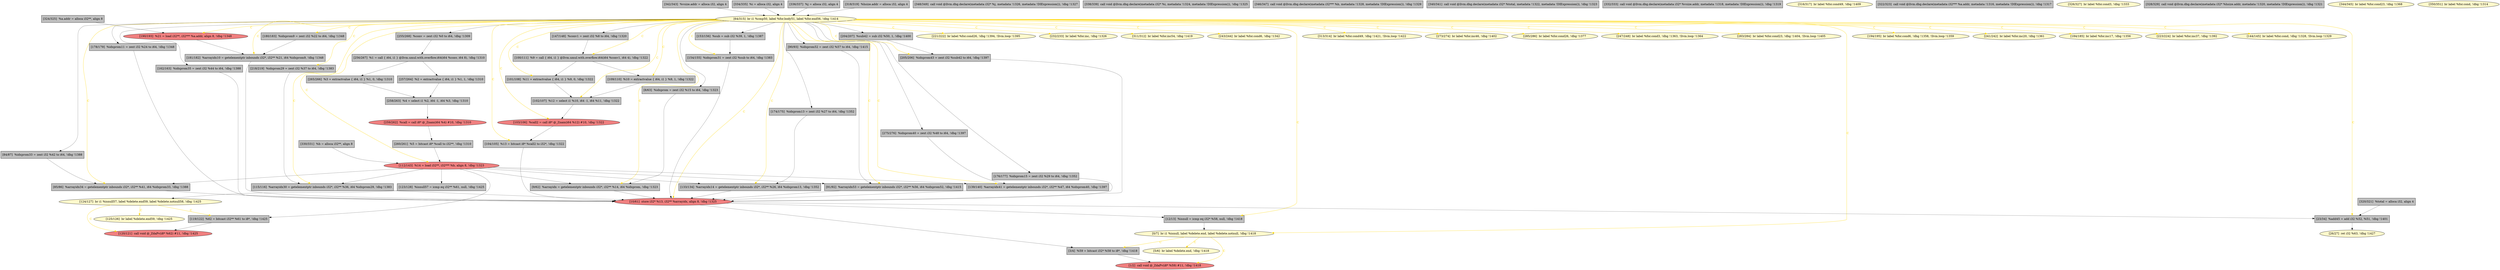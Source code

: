 
digraph G {


node535 [fillcolor=grey,label="[90/93]  %idxprom52 = zext i32 %57 to i64, !dbg !1415",shape=rectangle,style=filled ]
node534 [fillcolor=grey,label="[153/156]  %sub = sub i32 %39, 1, !dbg !1387",shape=rectangle,style=filled ]
node532 [fillcolor=lightcoral,label="[103/106]  %call2 = call i8* @_Znam(i64 %12) #10, !dbg !1322",shape=ellipse,style=filled ]
node487 [fillcolor=lemonchiffon,label="[0/7]  br i1 %isnull, label %delete.end, label %delete.notnull, !dbg !1418",shape=ellipse,style=filled ]
node503 [fillcolor=lemonchiffon,label="[221/222]  br label %for.cond26, !dbg !1394, !llvm.loop !1395",shape=ellipse,style=filled ]
node530 [fillcolor=lemonchiffon,label="[124/127]  br i1 %isnull57, label %delete.end59, label %delete.notnull58, !dbg !1425",shape=ellipse,style=filled ]
node472 [fillcolor=grey,label="[115/116]  %arrayidx30 = getelementptr inbounds i32*, i32** %36, i64 %idxprom29, !dbg !1383",shape=rectangle,style=filled ]
node488 [fillcolor=grey,label="[265/266]  %3 = extractvalue { i64, i1 } %1, 0, !dbg !1310",shape=rectangle,style=filled ]
node485 [fillcolor=lemonchiffon,label="[232/233]  br label %for.inc, !dbg !1326",shape=ellipse,style=filled ]
node501 [fillcolor=lemonchiffon,label="[311/312]  br label %for.inc54, !dbg !1419",shape=ellipse,style=filled ]
node484 [fillcolor=lemonchiffon,label="[26/27]  ret i32 %63, !dbg !1427",shape=ellipse,style=filled ]
node482 [fillcolor=lemonchiffon,label="[243/244]  br label %for.cond6, !dbg !1342",shape=ellipse,style=filled ]
node479 [fillcolor=grey,label="[100/111]  %9 = call { i64, i1 } @llvm.umul.with.overflow.i64(i64 %conv1, i64 4), !dbg !1322",shape=rectangle,style=filled ]
node477 [fillcolor=lightcoral,label="[120/121]  call void @_ZdaPv(i8* %62) #11, !dbg !1425",shape=ellipse,style=filled ]
node454 [fillcolor=grey,label="[9/62]  %arrayidx = getelementptr inbounds i32*, i32** %14, i64 %idxprom, !dbg !1323",shape=rectangle,style=filled ]
node498 [fillcolor=grey,label="[330/331]  %b = alloca i32**, align 8",shape=rectangle,style=filled ]
node475 [fillcolor=lemonchiffon,label="[313/314]  br label %for.cond49, !dbg !1421, !llvm.loop !1422",shape=ellipse,style=filled ]
node486 [fillcolor=grey,label="[3/4]  %59 = bitcast i32* %58 to i8*, !dbg !1418",shape=rectangle,style=filled ]
node478 [fillcolor=grey,label="[348/349]  call void @llvm.dbg.declare(metadata i32* %j, metadata !1326, metadata !DIExpression()), !dbg !1327",shape=rectangle,style=filled ]
node473 [fillcolor=grey,label="[338/339]  call void @llvm.dbg.declare(metadata i32* %i, metadata !1324, metadata !DIExpression()), !dbg !1325",shape=rectangle,style=filled ]
node471 [fillcolor=lemonchiffon,label="[273/274]  br label %for.inc46, !dbg !1402",shape=ellipse,style=filled ]
node480 [fillcolor=grey,label="[123/128]  %isnull57 = icmp eq i32** %61, null, !dbg !1425",shape=rectangle,style=filled ]
node470 [fillcolor=grey,label="[180/183]  %idxprom9 = zext i32 %22 to i64, !dbg !1348",shape=rectangle,style=filled ]
node458 [fillcolor=lemonchiffon,label="[285/286]  br label %for.cond26, !dbg !1377",shape=ellipse,style=filled ]
node491 [fillcolor=lemonchiffon,label="[247/248]  br label %for.cond3, !dbg !1363, !llvm.loop !1364",shape=ellipse,style=filled ]
node483 [fillcolor=lemonchiffon,label="[283/284]  br label %for.cond23, !dbg !1404, !llvm.loop !1405",shape=ellipse,style=filled ]
node457 [fillcolor=grey,label="[342/343]  %vsize.addr = alloca i32, align 4",shape=rectangle,style=filled ]
node460 [fillcolor=grey,label="[346/347]  call void @llvm.dbg.declare(metadata i32*** %b, metadata !1328, metadata !DIExpression()), !dbg !1329",shape=rectangle,style=filled ]
node481 [fillcolor=lightcoral,label="[259/262]  %call = call i8* @_Znam(i64 %4) #10, !dbg !1310",shape=ellipse,style=filled ]
node518 [fillcolor=grey,label="[23/34]  %add45 = add i32 %52, %51, !dbg !1401",shape=rectangle,style=filled ]
node476 [fillcolor=grey,label="[154/155]  %idxprom31 = zext i32 %sub to i64, !dbg !1383",shape=rectangle,style=filled ]
node514 [fillcolor=grey,label="[340/341]  call void @llvm.dbg.declare(metadata i32* %total, metadata !1322, metadata !DIExpression()), !dbg !1323",shape=rectangle,style=filled ]
node455 [fillcolor=grey,label="[84/87]  %idxprom33 = zext i32 %42 to i64, !dbg !1388",shape=rectangle,style=filled ]
node459 [fillcolor=grey,label="[332/333]  call void @llvm.dbg.declare(metadata i32* %vsize.addr, metadata !1318, metadata !DIExpression()), !dbg !1319",shape=rectangle,style=filled ]
node464 [fillcolor=grey,label="[256/267]  %1 = call { i64, i1 } @llvm.umul.with.overflow.i64(i64 %conv, i64 8), !dbg !1310",shape=rectangle,style=filled ]
node531 [fillcolor=grey,label="[102/107]  %12 = select i1 %10, i64 -1, i64 %11, !dbg !1322",shape=rectangle,style=filled ]
node469 [fillcolor=lemonchiffon,label="[64/315]  br i1 %cmp50, label %for.body51, label %for.end56, !dbg !1414",shape=ellipse,style=filled ]
node462 [fillcolor=grey,label="[275/276]  %idxprom40 = zext i32 %48 to i64, !dbg !1397",shape=rectangle,style=filled ]
node456 [fillcolor=grey,label="[91/92]  %arrayidx53 = getelementptr inbounds i32*, i32** %56, i64 %idxprom52, !dbg !1415",shape=rectangle,style=filled ]
node466 [fillcolor=grey,label="[133/134]  %arrayidx14 = getelementptr inbounds i32*, i32** %26, i64 %idxprom13, !dbg !1352",shape=rectangle,style=filled ]
node520 [fillcolor=lemonchiffon,label="[194/195]  br label %for.cond6, !dbg !1358, !llvm.loop !1359",shape=ellipse,style=filled ]
node461 [fillcolor=lemonchiffon,label="[125/126]  br label %delete.end59, !dbg !1425",shape=ellipse,style=filled ]
node467 [fillcolor=grey,label="[334/335]  %i = alloca i32, align 4",shape=rectangle,style=filled ]
node527 [fillcolor=grey,label="[147/148]  %conv1 = zext i32 %8 to i64, !dbg !1320",shape=rectangle,style=filled ]
node474 [fillcolor=grey,label="[139/140]  %arrayidx41 = getelementptr inbounds i32*, i32** %47, i64 %idxprom40, !dbg !1397",shape=rectangle,style=filled ]
node492 [fillcolor=lemonchiffon,label="[241/242]  br label %for.inc20, !dbg !1361",shape=ellipse,style=filled ]
node465 [fillcolor=grey,label="[8/63]  %idxprom = zext i32 %15 to i64, !dbg !1323",shape=rectangle,style=filled ]
node468 [fillcolor=lemonchiffon,label="[316/317]  br label %for.cond49, !dbg !1409",shape=ellipse,style=filled ]
node515 [fillcolor=grey,label="[218/219]  %idxprom29 = zext i32 %37 to i64, !dbg !1383",shape=rectangle,style=filled ]
node489 [fillcolor=lemonchiffon,label="[5/6]  br label %delete.end, !dbg !1418",shape=ellipse,style=filled ]
node521 [fillcolor=lemonchiffon,label="[184/185]  br label %for.inc17, !dbg !1356",shape=ellipse,style=filled ]
node490 [fillcolor=grey,label="[322/323]  call void @llvm.dbg.declare(metadata i32*** %a.addr, metadata !1316, metadata !DIExpression()), !dbg !1317",shape=rectangle,style=filled ]
node493 [fillcolor=grey,label="[260/261]  %5 = bitcast i8* %call to i32**, !dbg !1310",shape=rectangle,style=filled ]
node513 [fillcolor=grey,label="[320/321]  %total = alloca i32, align 4",shape=rectangle,style=filled ]
node526 [fillcolor=grey,label="[176/177]  %idxprom15 = zext i32 %29 to i64, !dbg !1352",shape=rectangle,style=filled ]
node502 [fillcolor=lemonchiffon,label="[223/224]  br label %for.inc37, !dbg !1392",shape=ellipse,style=filled ]
node494 [fillcolor=grey,label="[119/122]  %62 = bitcast i32** %61 to i8*, !dbg !1425",shape=rectangle,style=filled ]
node496 [fillcolor=grey,label="[109/110]  %10 = extractvalue { i64, i1 } %9, 1, !dbg !1322",shape=rectangle,style=filled ]
node519 [fillcolor=grey,label="[205/206]  %idxprom43 = zext i32 %sub42 to i64, !dbg !1397",shape=rectangle,style=filled ]
node497 [fillcolor=lightcoral,label="[1/2]  call void @_ZdaPv(i8* %59) #11, !dbg !1418",shape=ellipse,style=filled ]
node453 [fillcolor=lightcoral,label="[10/61]  store i32* %13, i32** %arrayidx, align 8, !dbg !1325",shape=ellipse,style=filled ]
node495 [fillcolor=grey,label="[101/108]  %11 = extractvalue { i64, i1 } %9, 0, !dbg !1322",shape=rectangle,style=filled ]
node499 [fillcolor=lemonchiffon,label="[326/327]  br label %for.cond3, !dbg !1333",shape=ellipse,style=filled ]
node504 [fillcolor=grey,label="[328/329]  call void @llvm.dbg.declare(metadata i32* %hsize.addr, metadata !1320, metadata !DIExpression()), !dbg !1321",shape=rectangle,style=filled ]
node500 [fillcolor=grey,label="[258/263]  %4 = select i1 %2, i64 -1, i64 %3, !dbg !1310",shape=rectangle,style=filled ]
node506 [fillcolor=grey,label="[85/86]  %arrayidx34 = getelementptr inbounds i32*, i32** %41, i64 %idxprom33, !dbg !1388",shape=rectangle,style=filled ]
node505 [fillcolor=grey,label="[12/13]  %isnull = icmp eq i32* %58, null, !dbg !1418",shape=rectangle,style=filled ]
node507 [fillcolor=grey,label="[324/325]  %a.addr = alloca i32**, align 8",shape=rectangle,style=filled ]
node509 [fillcolor=grey,label="[255/268]  %conv = zext i32 %0 to i64, !dbg !1309",shape=rectangle,style=filled ]
node510 [fillcolor=grey,label="[336/337]  %j = alloca i32, align 4",shape=rectangle,style=filled ]
node511 [fillcolor=grey,label="[257/264]  %2 = extractvalue { i64, i1 } %1, 1, !dbg !1310",shape=rectangle,style=filled ]
node525 [fillcolor=grey,label="[178/179]  %idxprom11 = zext i32 %24 to i64, !dbg !1348",shape=rectangle,style=filled ]
node463 [fillcolor=grey,label="[318/319]  %hsize.addr = alloca i32, align 4",shape=rectangle,style=filled ]
node512 [fillcolor=lightcoral,label="[112/143]  %14 = load i32**, i32*** %b, align 8, !dbg !1323",shape=ellipse,style=filled ]
node523 [fillcolor=grey,label="[174/175]  %idxprom13 = zext i32 %27 to i64, !dbg !1352",shape=rectangle,style=filled ]
node516 [fillcolor=lemonchiffon,label="[344/345]  br label %for.cond23, !dbg !1368",shape=ellipse,style=filled ]
node517 [fillcolor=grey,label="[204/207]  %sub42 = sub i32 %50, 1, !dbg !1400",shape=rectangle,style=filled ]
node533 [fillcolor=grey,label="[162/163]  %idxprom35 = zext i32 %44 to i64, !dbg !1388",shape=rectangle,style=filled ]
node522 [fillcolor=lightcoral,label="[190/193]  %21 = load i32**, i32*** %a.addr, align 8, !dbg !1348",shape=ellipse,style=filled ]
node524 [fillcolor=grey,label="[181/182]  %arrayidx10 = getelementptr inbounds i32*, i32** %21, i64 %idxprom9, !dbg !1348",shape=rectangle,style=filled ]
node528 [fillcolor=lemonchiffon,label="[350/351]  br label %for.cond, !dbg !1314",shape=ellipse,style=filled ]
node508 [fillcolor=grey,label="[104/105]  %13 = bitcast i8* %call2 to i32*, !dbg !1322",shape=rectangle,style=filled ]
node529 [fillcolor=lemonchiffon,label="[144/145]  br label %for.cond, !dbg !1328, !llvm.loop !1329",shape=ellipse,style=filled ]

node479->node496 [style=solid,color=black,label="",penwidth=0.5,fontcolor=black ]
node465->node454 [style=solid,color=black,label="",penwidth=0.5,fontcolor=black ]
node469->node517 [style=solid,color=black,label="",penwidth=0.5,fontcolor=black ]
node479->node495 [style=solid,color=black,label="",penwidth=0.5,fontcolor=black ]
node464->node488 [style=solid,color=black,label="",penwidth=0.5,fontcolor=black ]
node512->node466 [style=solid,color=black,label="",penwidth=0.5,fontcolor=black ]
node506->node453 [style=solid,color=black,label="",penwidth=0.5,fontcolor=black ]
node469->node470 [style=solid,color=gold,label="C",penwidth=1.0,fontcolor=gold ]
node467->node469 [style=solid,color=black,label="",penwidth=0.5,fontcolor=black ]
node480->node530 [style=solid,color=black,label="",penwidth=0.5,fontcolor=black ]
node488->node500 [style=solid,color=black,label="",penwidth=0.5,fontcolor=black ]
node469->node495 [style=solid,color=gold,label="C",penwidth=1.0,fontcolor=gold ]
node469->node522 [style=solid,color=gold,label="C",penwidth=1.0,fontcolor=gold ]
node469->node520 [style=solid,color=gold,label="C",penwidth=1.0,fontcolor=gold ]
node509->node464 [style=solid,color=black,label="",penwidth=0.5,fontcolor=black ]
node469->node476 [style=solid,color=gold,label="C",penwidth=1.0,fontcolor=gold ]
node469->node454 [style=solid,color=gold,label="C",penwidth=1.0,fontcolor=gold ]
node469->node529 [style=solid,color=gold,label="C",penwidth=1.0,fontcolor=gold ]
node470->node524 [style=solid,color=black,label="",penwidth=0.5,fontcolor=black ]
node532->node508 [style=solid,color=black,label="",penwidth=0.5,fontcolor=black ]
node469->node515 [style=solid,color=gold,label="C",penwidth=1.0,fontcolor=gold ]
node469->node485 [style=solid,color=gold,label="C",penwidth=1.0,fontcolor=gold ]
node469->node487 [style=solid,color=gold,label="C",penwidth=1.0,fontcolor=gold ]
node462->node474 [style=solid,color=black,label="",penwidth=0.5,fontcolor=black ]
node469->node534 [style=solid,color=black,label="",penwidth=0.5,fontcolor=black ]
node524->node453 [style=solid,color=black,label="",penwidth=0.5,fontcolor=black ]
node469->node482 [style=solid,color=gold,label="C",penwidth=1.0,fontcolor=gold ]
node455->node506 [style=solid,color=black,label="",penwidth=0.5,fontcolor=black ]
node487->node486 [style=solid,color=gold,label="C",penwidth=1.0,fontcolor=gold ]
node469->node512 [style=solid,color=gold,label="C",penwidth=1.0,fontcolor=gold ]
node469->node527 [style=solid,color=black,label="",penwidth=0.5,fontcolor=black ]
node487->node497 [style=solid,color=gold,label="C",penwidth=1.0,fontcolor=gold ]
node512->node472 [style=solid,color=black,label="",penwidth=0.5,fontcolor=black ]
node469->node501 [style=solid,color=gold,label="C",penwidth=1.0,fontcolor=gold ]
node469->node466 [style=solid,color=gold,label="C",penwidth=1.0,fontcolor=gold ]
node510->node469 [style=solid,color=black,label="",penwidth=0.5,fontcolor=black ]
node469->node505 [style=solid,color=gold,label="C",penwidth=1.0,fontcolor=gold ]
node511->node500 [style=solid,color=black,label="",penwidth=0.5,fontcolor=black ]
node469->node455 [style=solid,color=black,label="",penwidth=0.5,fontcolor=black ]
node469->node492 [style=solid,color=gold,label="C",penwidth=1.0,fontcolor=gold ]
node515->node472 [style=solid,color=black,label="",penwidth=0.5,fontcolor=black ]
node500->node481 [style=solid,color=black,label="",penwidth=0.5,fontcolor=black ]
node469->node472 [style=solid,color=gold,label="C",penwidth=1.0,fontcolor=gold ]
node469->node474 [style=solid,color=gold,label="C",penwidth=1.0,fontcolor=gold ]
node525->node453 [style=solid,color=black,label="",penwidth=0.5,fontcolor=black ]
node469->node521 [style=solid,color=gold,label="C",penwidth=1.0,fontcolor=gold ]
node517->node519 [style=solid,color=black,label="",penwidth=0.5,fontcolor=black ]
node505->node487 [style=solid,color=black,label="",penwidth=0.5,fontcolor=black ]
node512->node474 [style=solid,color=black,label="",penwidth=0.5,fontcolor=black ]
node534->node476 [style=solid,color=black,label="",penwidth=0.5,fontcolor=black ]
node496->node531 [style=solid,color=black,label="",penwidth=0.5,fontcolor=black ]
node533->node453 [style=solid,color=black,label="",penwidth=0.5,fontcolor=black ]
node486->node497 [style=solid,color=black,label="",penwidth=0.5,fontcolor=black ]
node469->node496 [style=solid,color=gold,label="C",penwidth=1.0,fontcolor=gold ]
node498->node512 [style=solid,color=black,label="",penwidth=0.5,fontcolor=black ]
node513->node518 [style=solid,color=black,label="",penwidth=0.5,fontcolor=black ]
node454->node453 [style=solid,color=black,label="",penwidth=0.5,fontcolor=black ]
node476->node453 [style=solid,color=black,label="",penwidth=0.5,fontcolor=black ]
node512->node494 [style=solid,color=black,label="",penwidth=0.5,fontcolor=black ]
node469->node453 [style=solid,color=gold,label="C",penwidth=1.0,fontcolor=gold ]
node508->node453 [style=solid,color=black,label="",penwidth=0.5,fontcolor=black ]
node453->node486 [style=solid,color=black,label="",penwidth=0.5,fontcolor=black ]
node469->node491 [style=solid,color=gold,label="C",penwidth=1.0,fontcolor=gold ]
node474->node453 [style=solid,color=black,label="",penwidth=0.5,fontcolor=black ]
node519->node453 [style=solid,color=black,label="",penwidth=0.5,fontcolor=black ]
node469->node506 [style=solid,color=gold,label="C",penwidth=1.0,fontcolor=gold ]
node530->node461 [style=solid,color=gold,label="C",penwidth=1.0,fontcolor=gold ]
node531->node532 [style=solid,color=black,label="",penwidth=0.5,fontcolor=black ]
node512->node506 [style=solid,color=black,label="",penwidth=0.5,fontcolor=black ]
node530->node477 [style=solid,color=gold,label="C",penwidth=1.0,fontcolor=gold ]
node512->node456 [style=solid,color=black,label="",penwidth=0.5,fontcolor=black ]
node494->node477 [style=solid,color=black,label="",penwidth=0.5,fontcolor=black ]
node457->node469 [style=solid,color=black,label="",penwidth=0.5,fontcolor=black ]
node469->node519 [style=solid,color=gold,label="C",penwidth=1.0,fontcolor=gold ]
node530->node494 [style=solid,color=gold,label="C",penwidth=1.0,fontcolor=gold ]
node526->node453 [style=solid,color=black,label="",penwidth=0.5,fontcolor=black ]
node522->node524 [style=solid,color=black,label="",penwidth=0.5,fontcolor=black ]
node466->node453 [style=solid,color=black,label="",penwidth=0.5,fontcolor=black ]
node463->node469 [style=solid,color=black,label="",penwidth=0.5,fontcolor=black ]
node456->node453 [style=solid,color=black,label="",penwidth=0.5,fontcolor=black ]
node453->node518 [style=solid,color=black,label="",penwidth=0.5,fontcolor=black ]
node453->node505 [style=solid,color=black,label="",penwidth=0.5,fontcolor=black ]
node464->node511 [style=solid,color=black,label="",penwidth=0.5,fontcolor=black ]
node512->node480 [style=solid,color=black,label="",penwidth=0.5,fontcolor=black ]
node469->node531 [style=solid,color=gold,label="C",penwidth=1.0,fontcolor=gold ]
node469->node475 [style=solid,color=gold,label="C",penwidth=1.0,fontcolor=gold ]
node469->node479 [style=solid,color=gold,label="C",penwidth=1.0,fontcolor=gold ]
node518->node484 [style=solid,color=black,label="",penwidth=0.5,fontcolor=black ]
node469->node533 [style=solid,color=black,label="",penwidth=0.5,fontcolor=black ]
node527->node479 [style=solid,color=black,label="",penwidth=0.5,fontcolor=black ]
node469->node535 [style=solid,color=black,label="",penwidth=0.5,fontcolor=black ]
node507->node522 [style=solid,color=black,label="",penwidth=0.5,fontcolor=black ]
node472->node453 [style=solid,color=black,label="",penwidth=0.5,fontcolor=black ]
node469->node525 [style=solid,color=black,label="",penwidth=0.5,fontcolor=black ]
node469->node483 [style=solid,color=gold,label="C",penwidth=1.0,fontcolor=gold ]
node481->node493 [style=solid,color=black,label="",penwidth=0.5,fontcolor=black ]
node535->node456 [style=solid,color=black,label="",penwidth=0.5,fontcolor=black ]
node495->node531 [style=solid,color=black,label="",penwidth=0.5,fontcolor=black ]
node487->node489 [style=solid,color=gold,label="C",penwidth=1.0,fontcolor=gold ]
node469->node532 [style=solid,color=gold,label="C",penwidth=1.0,fontcolor=gold ]
node469->node465 [style=solid,color=black,label="",penwidth=0.5,fontcolor=black ]
node493->node512 [style=solid,color=black,label="",penwidth=0.5,fontcolor=black ]
node469->node462 [style=solid,color=black,label="",penwidth=0.5,fontcolor=black ]
node469->node524 [style=solid,color=gold,label="C",penwidth=1.0,fontcolor=gold ]
node523->node466 [style=solid,color=black,label="",penwidth=0.5,fontcolor=black ]
node469->node456 [style=solid,color=gold,label="C",penwidth=1.0,fontcolor=gold ]
node469->node523 [style=solid,color=black,label="",penwidth=0.5,fontcolor=black ]
node512->node454 [style=solid,color=black,label="",penwidth=0.5,fontcolor=black ]
node469->node508 [style=solid,color=gold,label="C",penwidth=1.0,fontcolor=gold ]
node469->node458 [style=solid,color=gold,label="C",penwidth=1.0,fontcolor=gold ]
node469->node509 [style=solid,color=black,label="",penwidth=0.5,fontcolor=black ]
node469->node526 [style=solid,color=black,label="",penwidth=0.5,fontcolor=black ]
node469->node471 [style=solid,color=gold,label="C",penwidth=1.0,fontcolor=gold ]
node469->node502 [style=solid,color=gold,label="C",penwidth=1.0,fontcolor=gold ]
node469->node518 [style=solid,color=gold,label="C",penwidth=1.0,fontcolor=gold ]
node469->node503 [style=solid,color=gold,label="C",penwidth=1.0,fontcolor=gold ]


}

